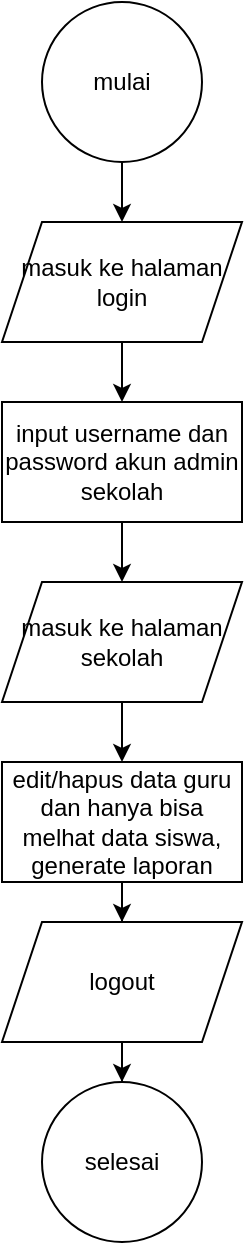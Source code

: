<mxfile version="13.9.9" type="device"><diagram id="T9EL5Knxs0kBcWtSDW7-" name="Halaman-1"><mxGraphModel dx="1086" dy="798" grid="1" gridSize="10" guides="1" tooltips="1" connect="1" arrows="1" fold="1" page="1" pageScale="1" pageWidth="850" pageHeight="1100" math="0" shadow="0"><root><mxCell id="0"/><mxCell id="1" parent="0"/><mxCell id="gzNwO9Kjh2aRpWecXBt9-3" value="" style="edgeStyle=orthogonalEdgeStyle;rounded=0;orthogonalLoop=1;jettySize=auto;html=1;" edge="1" parent="1" source="gzNwO9Kjh2aRpWecXBt9-1" target="gzNwO9Kjh2aRpWecXBt9-2"><mxGeometry relative="1" as="geometry"/></mxCell><mxCell id="gzNwO9Kjh2aRpWecXBt9-1" value="mulai" style="ellipse;whiteSpace=wrap;html=1;aspect=fixed;" vertex="1" parent="1"><mxGeometry x="385" y="50" width="80" height="80" as="geometry"/></mxCell><mxCell id="gzNwO9Kjh2aRpWecXBt9-5" value="" style="edgeStyle=orthogonalEdgeStyle;rounded=0;orthogonalLoop=1;jettySize=auto;html=1;" edge="1" parent="1" source="gzNwO9Kjh2aRpWecXBt9-2" target="gzNwO9Kjh2aRpWecXBt9-4"><mxGeometry relative="1" as="geometry"/></mxCell><mxCell id="gzNwO9Kjh2aRpWecXBt9-2" value="masuk ke halaman login" style="shape=parallelogram;perimeter=parallelogramPerimeter;whiteSpace=wrap;html=1;fixedSize=1;" vertex="1" parent="1"><mxGeometry x="365" y="160" width="120" height="60" as="geometry"/></mxCell><mxCell id="gzNwO9Kjh2aRpWecXBt9-7" value="" style="edgeStyle=orthogonalEdgeStyle;rounded=0;orthogonalLoop=1;jettySize=auto;html=1;" edge="1" parent="1" source="gzNwO9Kjh2aRpWecXBt9-4" target="gzNwO9Kjh2aRpWecXBt9-6"><mxGeometry relative="1" as="geometry"/></mxCell><mxCell id="gzNwO9Kjh2aRpWecXBt9-4" value="input username dan password akun admin sekolah" style="rounded=0;whiteSpace=wrap;html=1;" vertex="1" parent="1"><mxGeometry x="365" y="250" width="120" height="60" as="geometry"/></mxCell><mxCell id="gzNwO9Kjh2aRpWecXBt9-10" value="" style="edgeStyle=orthogonalEdgeStyle;rounded=0;orthogonalLoop=1;jettySize=auto;html=1;" edge="1" parent="1" source="gzNwO9Kjh2aRpWecXBt9-6" target="gzNwO9Kjh2aRpWecXBt9-9"><mxGeometry relative="1" as="geometry"/></mxCell><mxCell id="gzNwO9Kjh2aRpWecXBt9-6" value="masuk ke halaman sekolah" style="shape=parallelogram;perimeter=parallelogramPerimeter;whiteSpace=wrap;html=1;fixedSize=1;" vertex="1" parent="1"><mxGeometry x="365" y="340" width="120" height="60" as="geometry"/></mxCell><mxCell id="gzNwO9Kjh2aRpWecXBt9-12" value="" style="edgeStyle=orthogonalEdgeStyle;rounded=0;orthogonalLoop=1;jettySize=auto;html=1;" edge="1" parent="1" source="gzNwO9Kjh2aRpWecXBt9-9" target="gzNwO9Kjh2aRpWecXBt9-11"><mxGeometry relative="1" as="geometry"/></mxCell><mxCell id="gzNwO9Kjh2aRpWecXBt9-9" value="edit/hapus data guru dan hanya bisa melhat data siswa, generate laporan" style="rounded=0;whiteSpace=wrap;html=1;" vertex="1" parent="1"><mxGeometry x="365" y="430" width="120" height="60" as="geometry"/></mxCell><mxCell id="gzNwO9Kjh2aRpWecXBt9-14" value="" style="edgeStyle=orthogonalEdgeStyle;rounded=0;orthogonalLoop=1;jettySize=auto;html=1;" edge="1" parent="1" source="gzNwO9Kjh2aRpWecXBt9-11" target="gzNwO9Kjh2aRpWecXBt9-13"><mxGeometry relative="1" as="geometry"/></mxCell><mxCell id="gzNwO9Kjh2aRpWecXBt9-11" value="logout" style="shape=parallelogram;perimeter=parallelogramPerimeter;whiteSpace=wrap;html=1;fixedSize=1;" vertex="1" parent="1"><mxGeometry x="365" y="510" width="120" height="60" as="geometry"/></mxCell><mxCell id="gzNwO9Kjh2aRpWecXBt9-13" value="selesai" style="ellipse;whiteSpace=wrap;html=1;aspect=fixed;" vertex="1" parent="1"><mxGeometry x="385" y="590" width="80" height="80" as="geometry"/></mxCell></root></mxGraphModel></diagram></mxfile>